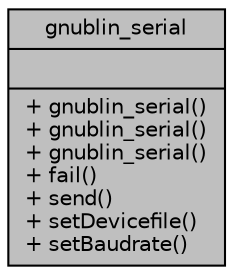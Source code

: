 digraph "gnublin_serial"
{
  edge [fontname="Helvetica",fontsize="10",labelfontname="Helvetica",labelfontsize="10"];
  node [fontname="Helvetica",fontsize="10",shape=record];
  Node1 [label="{gnublin_serial\n||+ gnublin_serial()\l+ gnublin_serial()\l+ gnublin_serial()\l+ fail()\l+ send()\l+ setDevicefile()\l+ setBaudrate()\l}",height=0.2,width=0.4,color="black", fillcolor="grey75", style="filled" fontcolor="black"];
}
